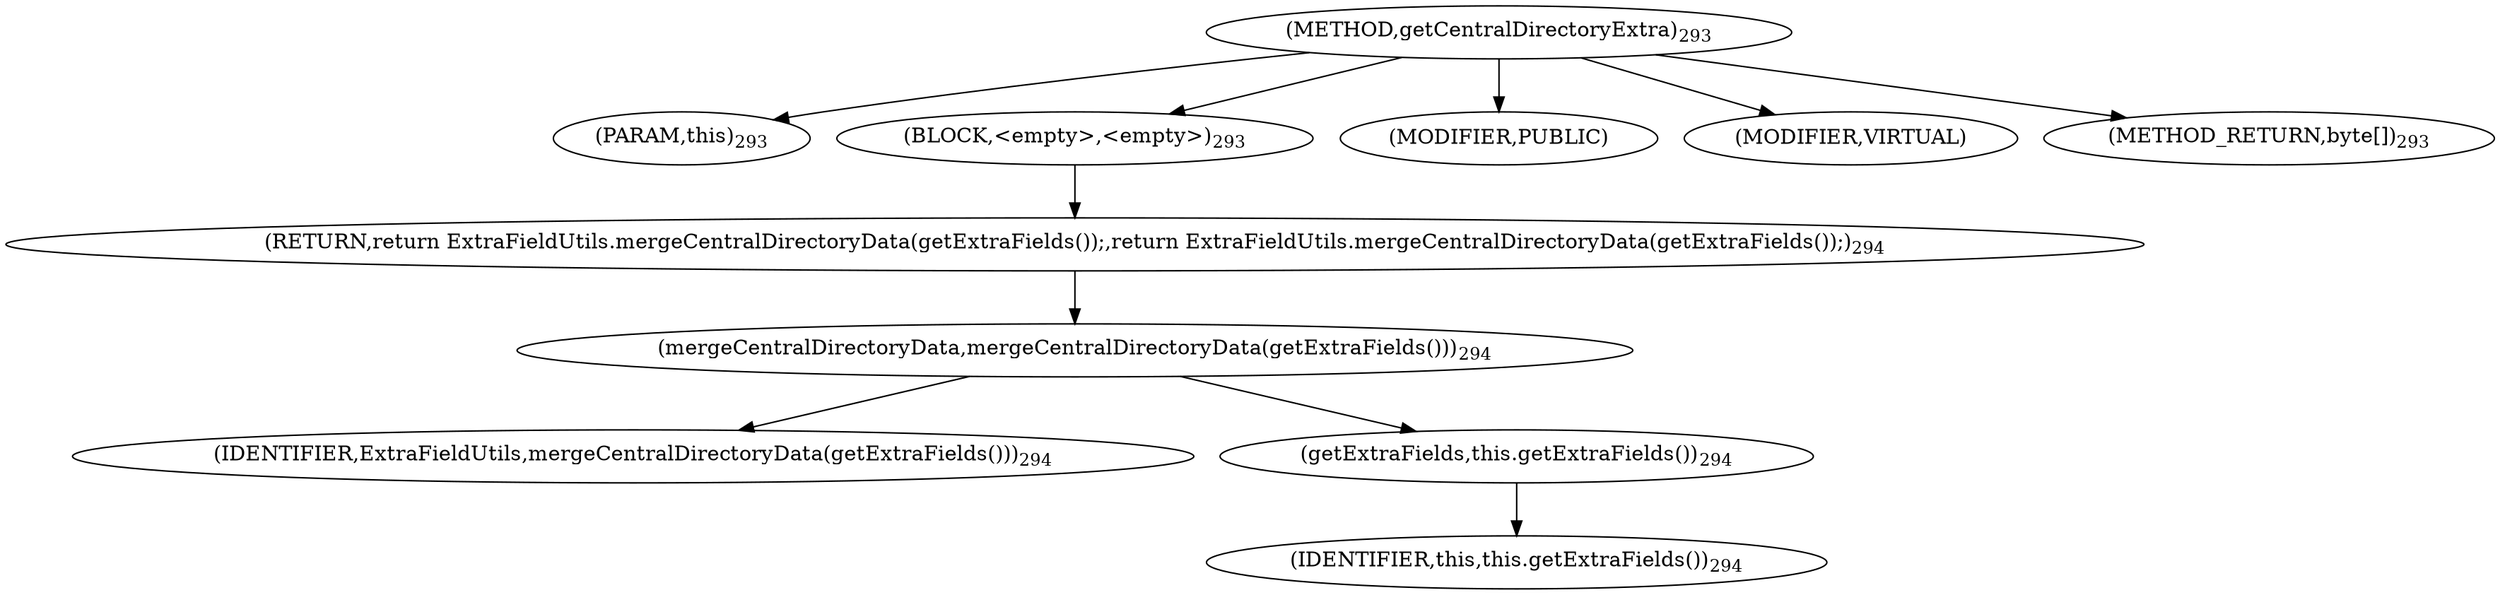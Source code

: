 digraph "getCentralDirectoryExtra" {  
"529" [label = <(METHOD,getCentralDirectoryExtra)<SUB>293</SUB>> ]
"39" [label = <(PARAM,this)<SUB>293</SUB>> ]
"530" [label = <(BLOCK,&lt;empty&gt;,&lt;empty&gt;)<SUB>293</SUB>> ]
"531" [label = <(RETURN,return ExtraFieldUtils.mergeCentralDirectoryData(getExtraFields());,return ExtraFieldUtils.mergeCentralDirectoryData(getExtraFields());)<SUB>294</SUB>> ]
"532" [label = <(mergeCentralDirectoryData,mergeCentralDirectoryData(getExtraFields()))<SUB>294</SUB>> ]
"533" [label = <(IDENTIFIER,ExtraFieldUtils,mergeCentralDirectoryData(getExtraFields()))<SUB>294</SUB>> ]
"534" [label = <(getExtraFields,this.getExtraFields())<SUB>294</SUB>> ]
"38" [label = <(IDENTIFIER,this,this.getExtraFields())<SUB>294</SUB>> ]
"535" [label = <(MODIFIER,PUBLIC)> ]
"536" [label = <(MODIFIER,VIRTUAL)> ]
"537" [label = <(METHOD_RETURN,byte[])<SUB>293</SUB>> ]
  "529" -> "39" 
  "529" -> "530" 
  "529" -> "535" 
  "529" -> "536" 
  "529" -> "537" 
  "530" -> "531" 
  "531" -> "532" 
  "532" -> "533" 
  "532" -> "534" 
  "534" -> "38" 
}
